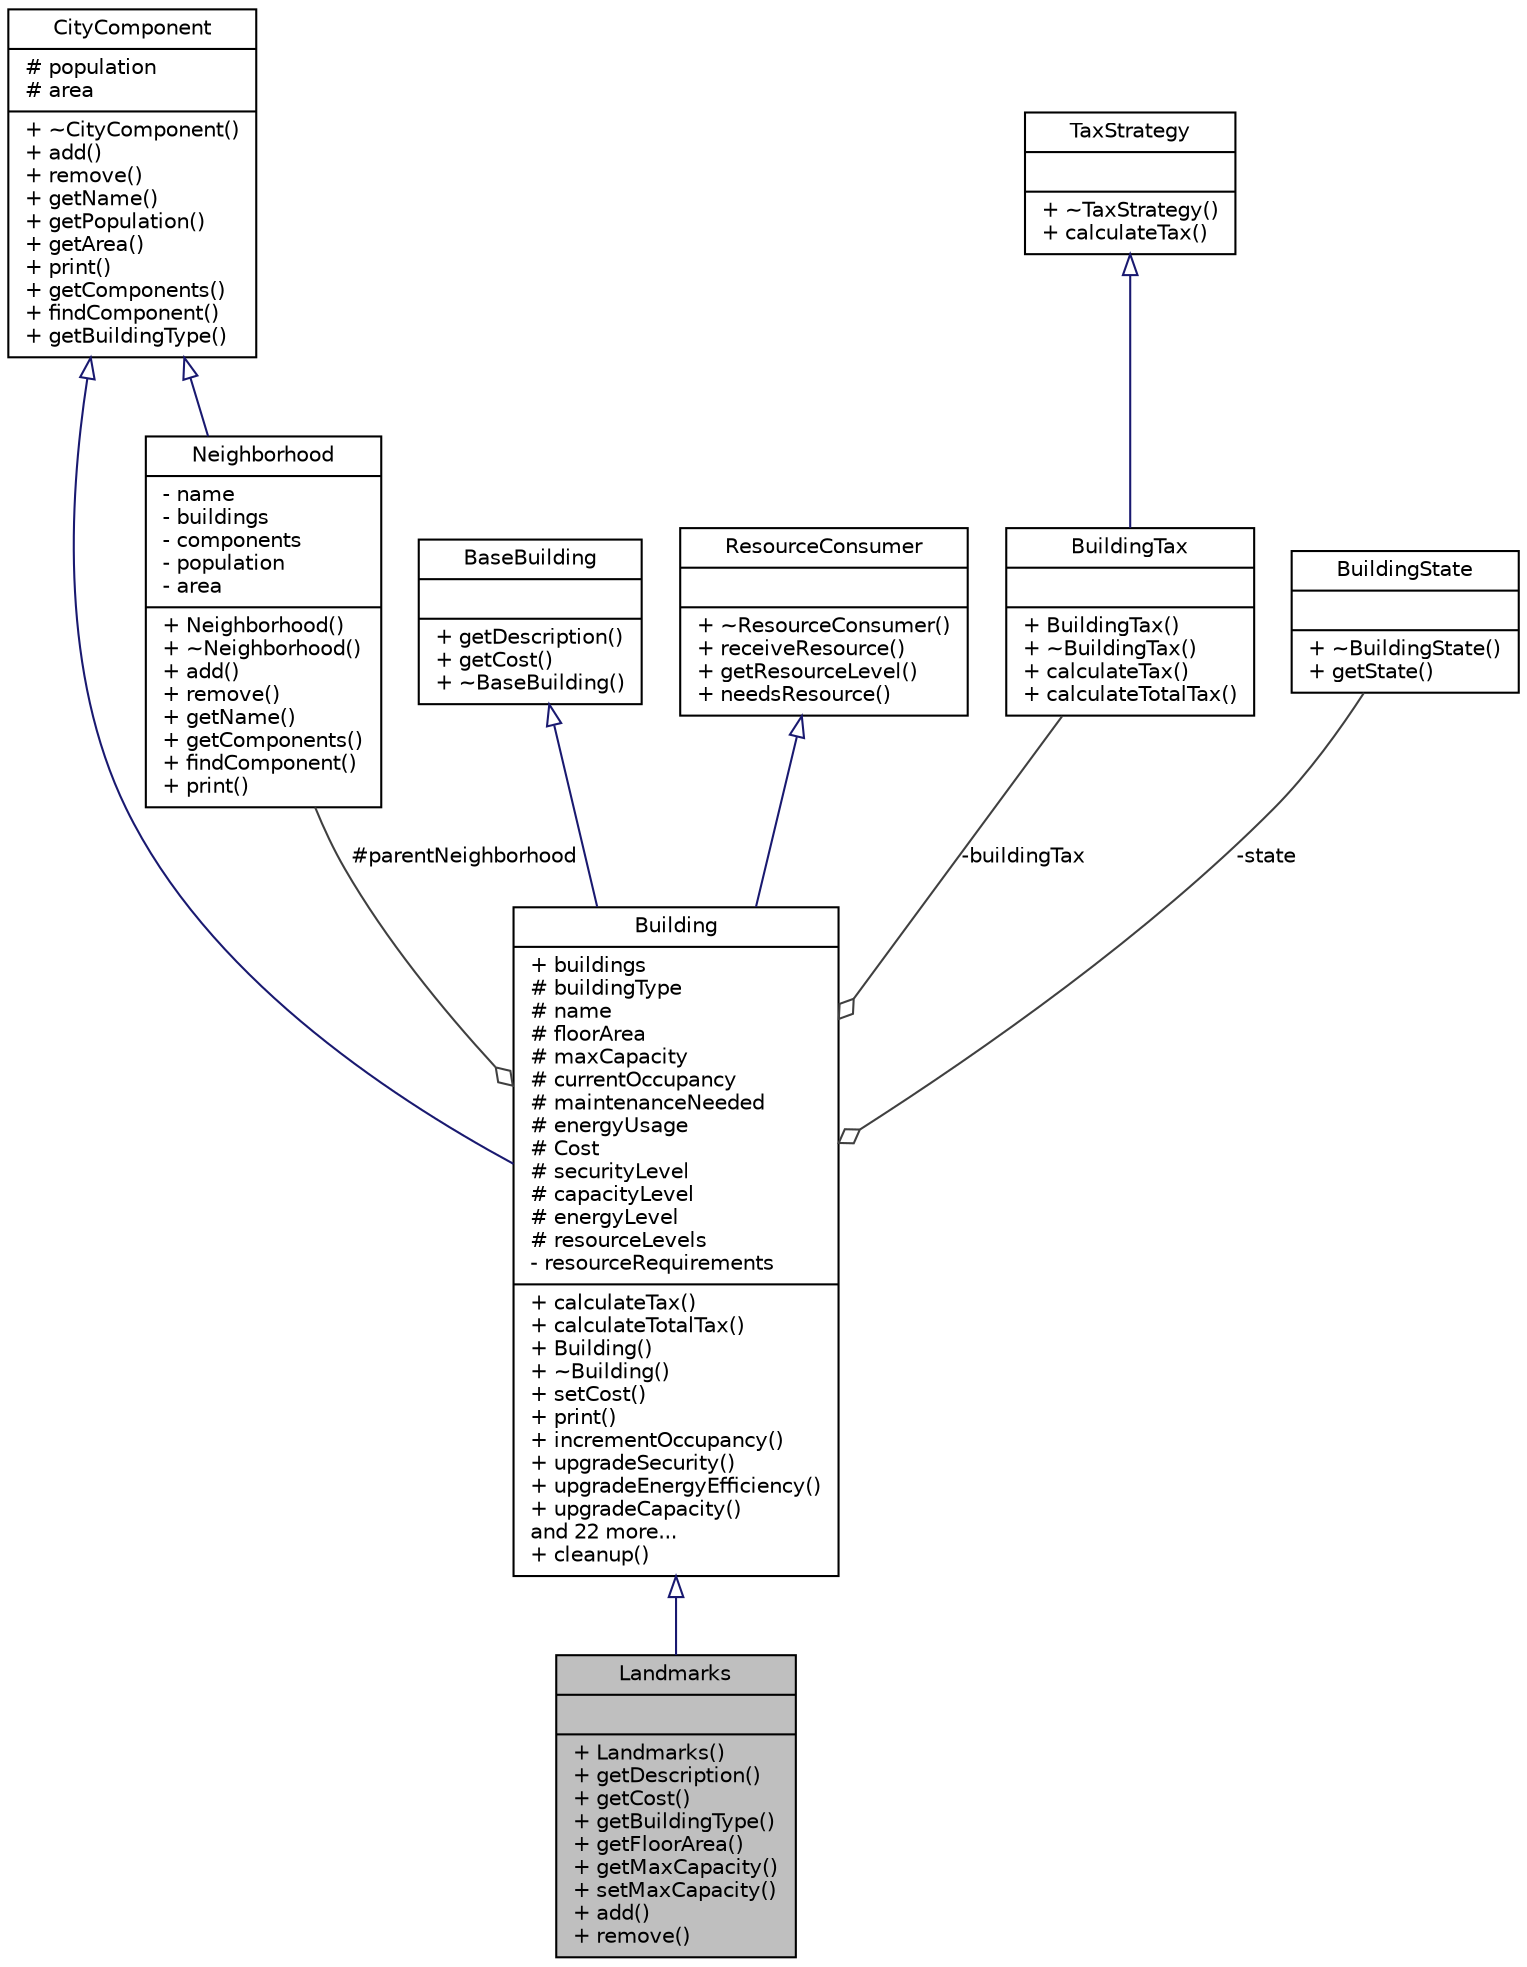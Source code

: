digraph "Landmarks"
{
 // LATEX_PDF_SIZE
  edge [fontname="Helvetica",fontsize="10",labelfontname="Helvetica",labelfontsize="10"];
  node [fontname="Helvetica",fontsize="10",shape=record];
  Node1 [label="{Landmarks\n||+ Landmarks()\l+ getDescription()\l+ getCost()\l+ getBuildingType()\l+ getFloorArea()\l+ getMaxCapacity()\l+ setMaxCapacity()\l+ add()\l+ remove()\l}",height=0.2,width=0.4,color="black", fillcolor="grey75", style="filled", fontcolor="black",tooltip="Represents landmark buildings in the city."];
  Node2 -> Node1 [dir="back",color="midnightblue",fontsize="10",style="solid",arrowtail="onormal",fontname="Helvetica"];
  Node2 [label="{Building\n|+ buildings\l# buildingType\l# name\l# floorArea\l# maxCapacity\l# currentOccupancy\l# maintenanceNeeded\l# energyUsage\l# Cost\l# securityLevel\l# capacityLevel\l# energyLevel\l# resourceLevels\l- resourceRequirements\l|+ calculateTax()\l+ calculateTotalTax()\l+ Building()\l+ ~Building()\l+ setCost()\l+ print()\l+ incrementOccupancy()\l+ upgradeSecurity()\l+ upgradeEnergyEfficiency()\l+ upgradeCapacity()\land 22 more...\l+ cleanup()\l}",height=0.2,width=0.4,color="black", fillcolor="white", style="filled",URL="$classBuilding.html",tooltip="Abstract base class representing a building in the city."];
  Node3 -> Node2 [dir="back",color="midnightblue",fontsize="10",style="solid",arrowtail="onormal",fontname="Helvetica"];
  Node3 [label="{CityComponent\n|# population\l# area\l|+ ~CityComponent()\l+ add()\l+ remove()\l+ getName()\l+ getPopulation()\l+ getArea()\l+ print()\l+ getComponents()\l+ findComponent()\l+ getBuildingType()\l}",height=0.2,width=0.4,color="black", fillcolor="white", style="filled",URL="$classCityComponent.html",tooltip="Abstract base class for city components in a composite pattern."];
  Node4 -> Node2 [dir="back",color="midnightblue",fontsize="10",style="solid",arrowtail="onormal",fontname="Helvetica"];
  Node4 [label="{BaseBuilding\n||+ getDescription()\l+ getCost()\l+ ~BaseBuilding()\l}",height=0.2,width=0.4,color="black", fillcolor="white", style="filled",URL="$classBaseBuilding.html",tooltip="Abstract base class defining core building interface."];
  Node5 -> Node2 [dir="back",color="midnightblue",fontsize="10",style="solid",arrowtail="onormal",fontname="Helvetica"];
  Node5 [label="{ResourceConsumer\n||+ ~ResourceConsumer()\l+ receiveResource()\l+ getResourceLevel()\l+ needsResource()\l}",height=0.2,width=0.4,color="black", fillcolor="white", style="filled",URL="$classResourceConsumer.html",tooltip="Abstract interface for entities that consume resources."];
  Node6 -> Node2 [color="grey25",fontsize="10",style="solid",label=" -buildingTax" ,arrowhead="odiamond",fontname="Helvetica"];
  Node6 [label="{BuildingTax\n||+ BuildingTax()\l+ ~BuildingTax()\l+ calculateTax()\l+ calculateTotalTax()\l}",height=0.2,width=0.4,color="black", fillcolor="white", style="filled",URL="$classBuildingTax.html",tooltip="Concrete strategy for calculating building taxes."];
  Node7 -> Node6 [dir="back",color="midnightblue",fontsize="10",style="solid",arrowtail="onormal",fontname="Helvetica"];
  Node7 [label="{TaxStrategy\n||+ ~TaxStrategy()\l+ calculateTax()\l}",height=0.2,width=0.4,color="black", fillcolor="white", style="filled",URL="$classTaxStrategy.html",tooltip="Abstract base class for implementing various tax calculation strategies."];
  Node8 -> Node2 [color="grey25",fontsize="10",style="solid",label=" #parentNeighborhood" ,arrowhead="odiamond",fontname="Helvetica"];
  Node8 [label="{Neighborhood\n|- name\l- buildings\l- components\l- population\l- area\l|+ Neighborhood()\l+ ~Neighborhood()\l+ add()\l+ remove()\l+ getName()\l+ getComponents()\l+ findComponent()\l+ print()\l}",height=0.2,width=0.4,color="black", fillcolor="white", style="filled",URL="$classNeighborhood.html",tooltip="Represents a neighborhood in the city."];
  Node3 -> Node8 [dir="back",color="midnightblue",fontsize="10",style="solid",arrowtail="onormal",fontname="Helvetica"];
  Node9 -> Node2 [color="grey25",fontsize="10",style="solid",label=" -state" ,arrowhead="odiamond",fontname="Helvetica"];
  Node9 [label="{BuildingState\n||+ ~BuildingState()\l+ getState()\l}",height=0.2,width=0.4,color="black", fillcolor="white", style="filled",URL="$classBuildingState.html",tooltip="Abstract base class for building states."];
}
